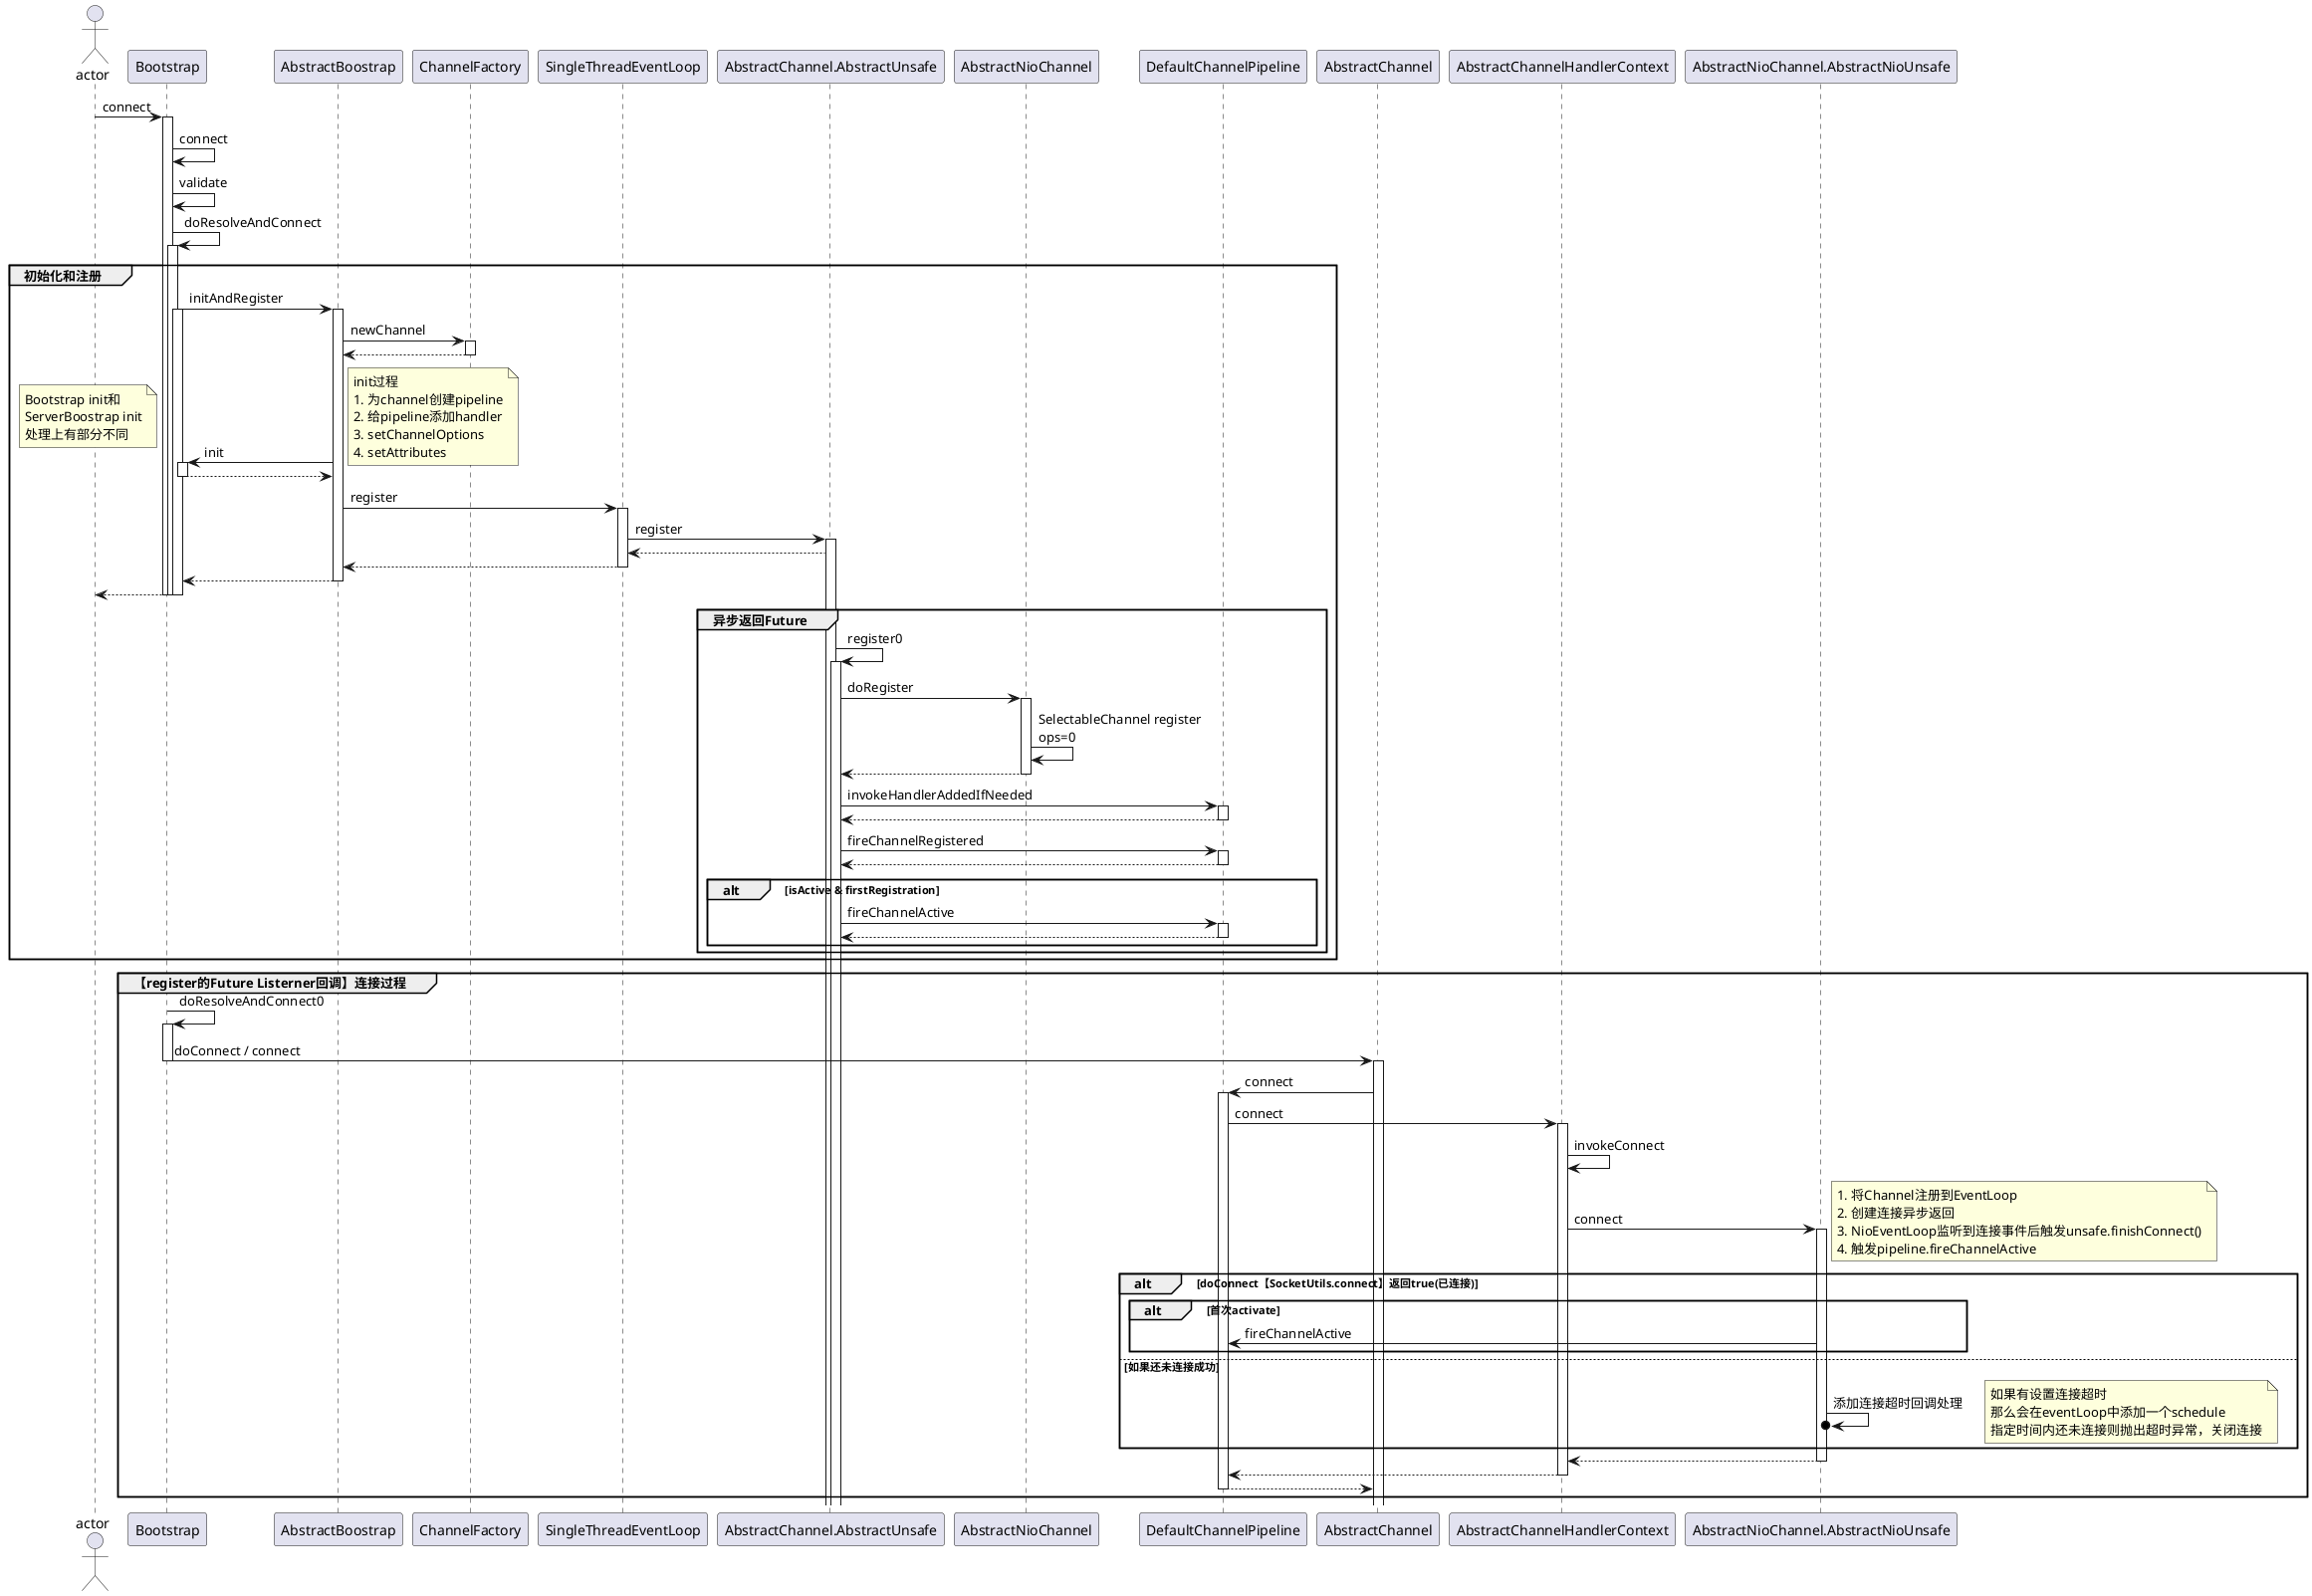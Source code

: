 @startuml
Actor actor
actor -> Bootstrap: connect
activate Bootstrap
Bootstrap -> Bootstrap: connect
Bootstrap -> Bootstrap: validate
Bootstrap -> Bootstrap: doResolveAndConnect

group 初始化和注册
    activate Bootstrap
    Bootstrap -> AbstractBoostrap: initAndRegister
    activate Bootstrap
    activate AbstractBoostrap
    AbstractBoostrap -> ChannelFactory: newChannel
    activate ChannelFactory
    ChannelFactory --> AbstractBoostrap
    deactivate ChannelFactory
    AbstractBoostrap -> Bootstrap: init
        note right
            init过程
            1. 为channel创建pipeline
            2. 给pipeline添加handler
            3. setChannelOptions
            4. setAttributes
        end note
        note left
            Bootstrap init和
            ServerBoostrap init
            处理上有部分不同
        end note
    activate Bootstrap
    return


    AbstractBoostrap -> SingleThreadEventLoop: register
    activate SingleThreadEventLoop
    SingleThreadEventLoop -> AbstractChannel.AbstractUnsafe: register
    activate AbstractChannel.AbstractUnsafe
    AbstractChannel.AbstractUnsafe --> SingleThreadEventLoop
    SingleThreadEventLoop --> AbstractBoostrap
    deactivate SingleThreadEventLoop
    AbstractBoostrap --> Bootstrap
    deactivate AbstractBoostrap
    Bootstrap --> actor
    deactivate Bootstrap
    deactivate Bootstrap
    deactivate Bootstrap




        group 异步返回Future
            AbstractChannel.AbstractUnsafe -> AbstractChannel.AbstractUnsafe: register0
            activate AbstractChannel.AbstractUnsafe
            AbstractChannel.AbstractUnsafe -> AbstractNioChannel: doRegister
            activate AbstractNioChannel
            AbstractNioChannel -> AbstractNioChannel: SelectableChannel register\nops=0
            AbstractNioChannel --> AbstractChannel.AbstractUnsafe
            deactivate AbstractNioChannel
            AbstractChannel.AbstractUnsafe -> DefaultChannelPipeline: invokeHandlerAddedIfNeeded
            activate DefaultChannelPipeline
            return
            AbstractChannel.AbstractUnsafe -> DefaultChannelPipeline: fireChannelRegistered
            activate DefaultChannelPipeline
            return
            alt isActive & firstRegistration
                AbstractChannel.AbstractUnsafe -> DefaultChannelPipeline: fireChannelActive
                activate DefaultChannelPipeline
                return
            end
        end
end

group 【register的Future Listerner回调】连接过程
    Bootstrap -> Bootstrap: doResolveAndConnect0
    activate Bootstrap
    Bootstrap -> AbstractChannel: doConnect / connect
    deactivate Bootstrap
    deactivate Bootstrap
    activate AbstractChannel
    AbstractChannel -> DefaultChannelPipeline: connect
    activate DefaultChannelPipeline
    DefaultChannelPipeline -> AbstractChannelHandlerContext: connect
    activate AbstractChannelHandlerContext
    AbstractChannelHandlerContext -> AbstractChannelHandlerContext: invokeConnect
    AbstractChannelHandlerContext -> AbstractNioChannel.AbstractNioUnsafe: connect
    activate AbstractNioChannel.AbstractNioUnsafe
    alt doConnect【SocketUtils.connect】返回true(已连接)
        note right
            1. 将Channel注册到EventLoop
            2. 创建连接异步返回
            3. NioEventLoop监听到连接事件后触发unsafe.finishConnect()
            4. 触发pipeline.fireChannelActive
        end note
        alt 首次activate
            AbstractNioChannel.AbstractNioUnsafe -> DefaultChannelPipeline: fireChannelActive
        end
    else 如果还未连接成功
        AbstractNioChannel.AbstractNioUnsafe ->o AbstractNioChannel.AbstractNioUnsafe: 添加连接超时回调处理
            note right
                如果有设置连接超时
                那么会在eventLoop中添加一个schedule
                指定时间内还未连接则抛出超时异常，关闭连接
            end note
    end
    return
    return
    return
end
@enduml